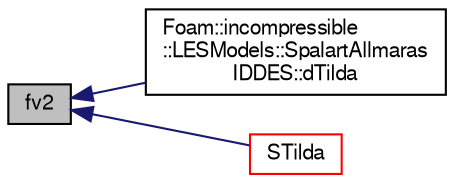digraph "fv2"
{
  bgcolor="transparent";
  edge [fontname="FreeSans",fontsize="10",labelfontname="FreeSans",labelfontsize="10"];
  node [fontname="FreeSans",fontsize="10",shape=record];
  rankdir="LR";
  Node1188 [label="fv2",height=0.2,width=0.4,color="black", fillcolor="grey75", style="filled", fontcolor="black"];
  Node1188 -> Node1189 [dir="back",color="midnightblue",fontsize="10",style="solid",fontname="FreeSans"];
  Node1189 [label="Foam::incompressible\l::LESModels::SpalartAllmaras\lIDDES::dTilda",height=0.2,width=0.4,color="black",URL="$a30914.html#ab2641fa1cd864038df9d9be837128bec",tooltip="Length scale. "];
  Node1188 -> Node1190 [dir="back",color="midnightblue",fontsize="10",style="solid",fontname="FreeSans"];
  Node1190 [label="STilda",height=0.2,width=0.4,color="red",URL="$a30902.html#a02ad71406c5de7fa0c46d764ab8305fb"];
}
